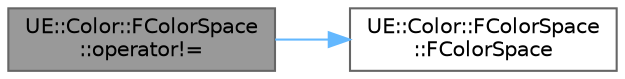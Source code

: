 digraph "UE::Color::FColorSpace::operator!="
{
 // INTERACTIVE_SVG=YES
 // LATEX_PDF_SIZE
  bgcolor="transparent";
  edge [fontname=Helvetica,fontsize=10,labelfontname=Helvetica,labelfontsize=10];
  node [fontname=Helvetica,fontsize=10,shape=box,height=0.2,width=0.4];
  rankdir="LR";
  Node1 [id="Node000001",label="UE::Color::FColorSpace\l::operator!=",height=0.2,width=0.4,color="gray40", fillcolor="grey60", style="filled", fontcolor="black",tooltip="Check against another color space for inequality."];
  Node1 -> Node2 [id="edge1_Node000001_Node000002",color="steelblue1",style="solid",tooltip=" "];
  Node2 [id="Node000002",label="UE::Color::FColorSpace\l::FColorSpace",height=0.2,width=0.4,color="grey40", fillcolor="white", style="filled",URL="$dc/da2/classUE_1_1Color_1_1FColorSpace.html#a2e9d4ab61b1e7d853187bdbeea54eedc",tooltip="Constructor."];
}
